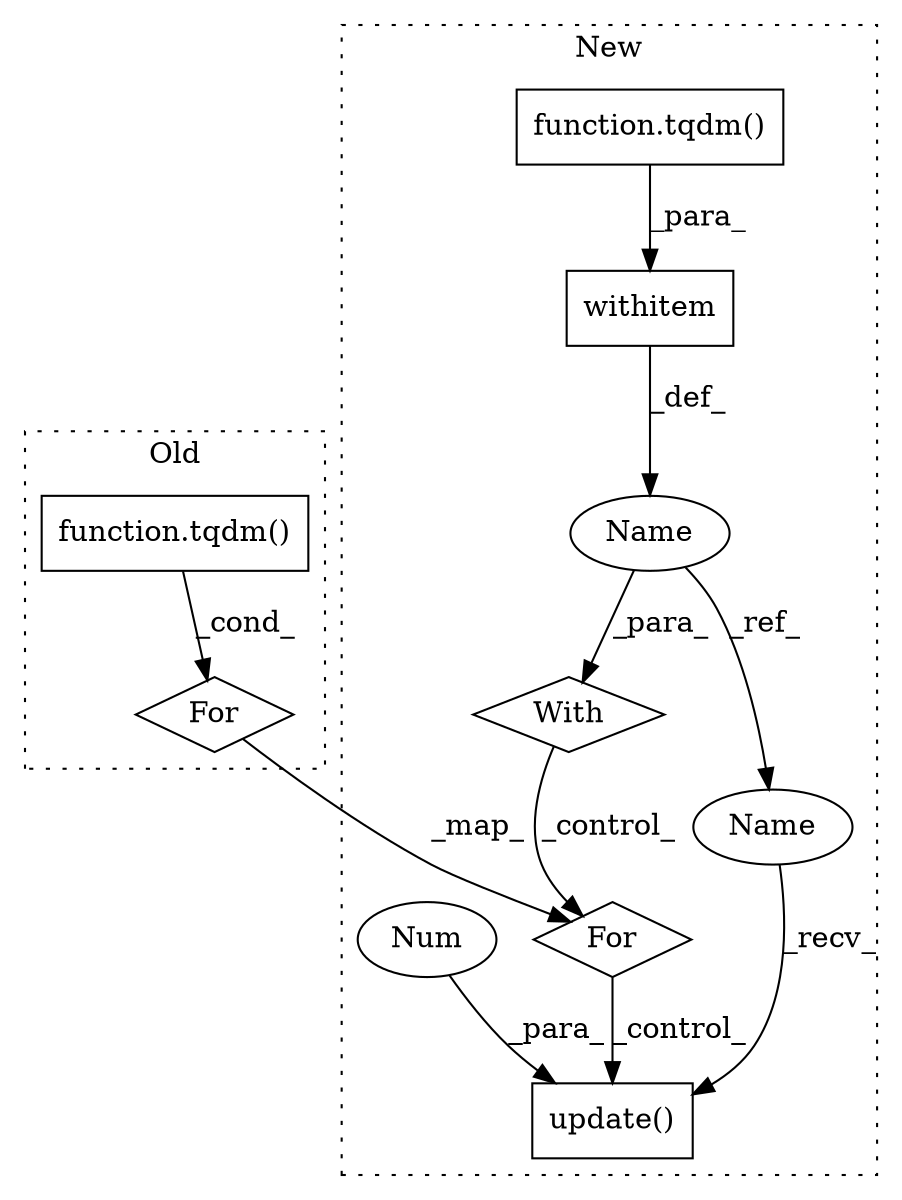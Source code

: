 digraph G {
subgraph cluster0 {
1 [label="function.tqdm()" a="75" s="4086,4112" l="5,1" shape="box"];
8 [label="For" a="107" s="4037,4113" l="4,14" shape="diamond"];
label = "Old";
style="dotted";
}
subgraph cluster1 {
2 [label="update()" a="75" s="5677,5690" l="12,1" shape="box"];
3 [label="With" a="39" s="4449,4458" l="5,69" shape="diamond"];
4 [label="function.tqdm()" a="75" s="4454" l="51" shape="box"];
5 [label="withitem" a="49" s="4454" l="4" shape="box"];
6 [label="Name" a="87" s="4509" l="4" shape="ellipse"];
7 [label="Num" a="76" s="5689" l="1" shape="ellipse"];
9 [label="For" a="107" s="4527,4761" l="4,18" shape="diamond"];
10 [label="Name" a="87" s="5677" l="4" shape="ellipse"];
label = "New";
style="dotted";
}
1 -> 8 [label="_cond_"];
3 -> 9 [label="_control_"];
4 -> 5 [label="_para_"];
5 -> 6 [label="_def_"];
6 -> 3 [label="_para_"];
6 -> 10 [label="_ref_"];
7 -> 2 [label="_para_"];
8 -> 9 [label="_map_"];
9 -> 2 [label="_control_"];
10 -> 2 [label="_recv_"];
}